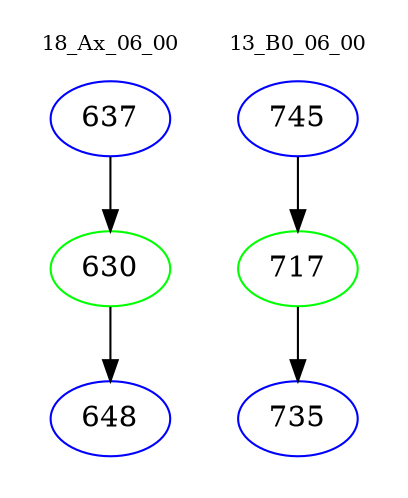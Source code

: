digraph{
subgraph cluster_0 {
color = white
label = "18_Ax_06_00";
fontsize=10;
T0_637 [label="637", color="blue"]
T0_637 -> T0_630 [color="black"]
T0_630 [label="630", color="green"]
T0_630 -> T0_648 [color="black"]
T0_648 [label="648", color="blue"]
}
subgraph cluster_1 {
color = white
label = "13_B0_06_00";
fontsize=10;
T1_745 [label="745", color="blue"]
T1_745 -> T1_717 [color="black"]
T1_717 [label="717", color="green"]
T1_717 -> T1_735 [color="black"]
T1_735 [label="735", color="blue"]
}
}
